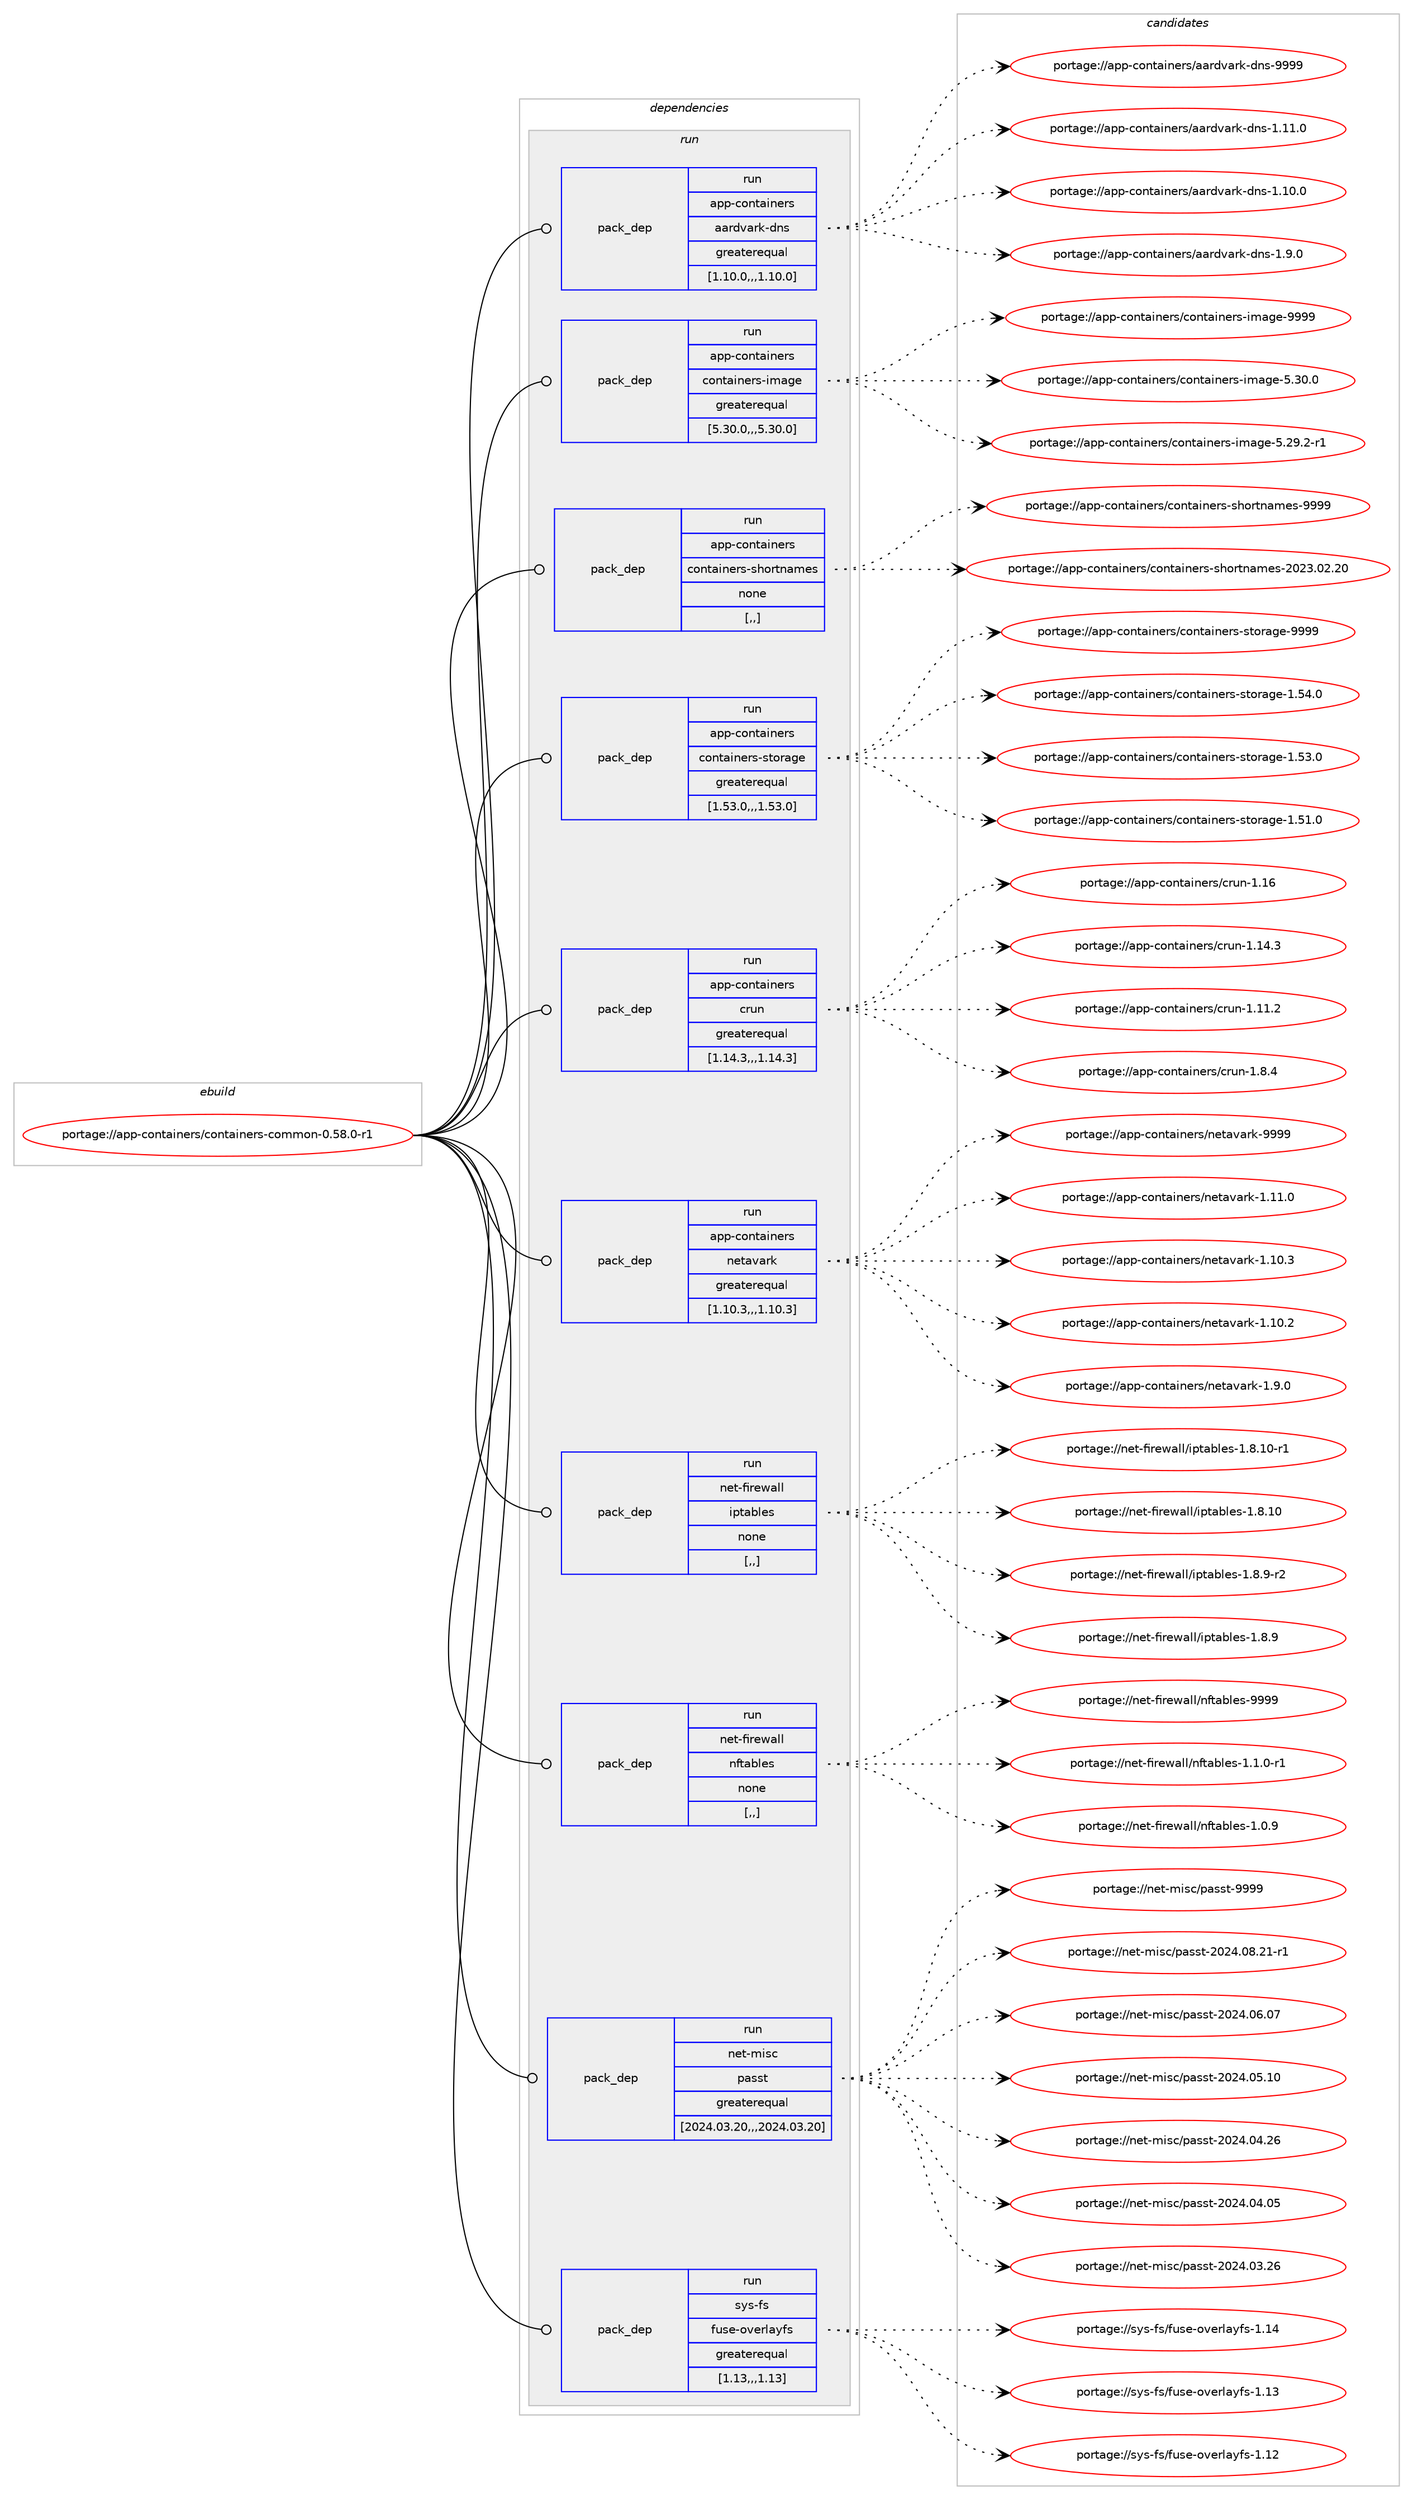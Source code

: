 digraph prolog {

# *************
# Graph options
# *************

newrank=true;
concentrate=true;
compound=true;
graph [rankdir=LR,fontname=Helvetica,fontsize=10,ranksep=1.5];#, ranksep=2.5, nodesep=0.2];
edge  [arrowhead=vee];
node  [fontname=Helvetica,fontsize=10];

# **********
# The ebuild
# **********

subgraph cluster_leftcol {
color=gray;
label=<<i>ebuild</i>>;
id [label="portage://app-containers/containers-common-0.58.0-r1", color=red, width=4, href="../app-containers/containers-common-0.58.0-r1.svg"];
}

# ****************
# The dependencies
# ****************

subgraph cluster_midcol {
color=gray;
label=<<i>dependencies</i>>;
subgraph cluster_compile {
fillcolor="#eeeeee";
style=filled;
label=<<i>compile</i>>;
}
subgraph cluster_compileandrun {
fillcolor="#eeeeee";
style=filled;
label=<<i>compile and run</i>>;
}
subgraph cluster_run {
fillcolor="#eeeeee";
style=filled;
label=<<i>run</i>>;
subgraph pack368351 {
dependency504894 [label=<<TABLE BORDER="0" CELLBORDER="1" CELLSPACING="0" CELLPADDING="4" WIDTH="220"><TR><TD ROWSPAN="6" CELLPADDING="30">pack_dep</TD></TR><TR><TD WIDTH="110">run</TD></TR><TR><TD>app-containers</TD></TR><TR><TD>aardvark-dns</TD></TR><TR><TD>greaterequal</TD></TR><TR><TD>[1.10.0,,,1.10.0]</TD></TR></TABLE>>, shape=none, color=blue];
}
id:e -> dependency504894:w [weight=20,style="solid",arrowhead="odot"];
subgraph pack368352 {
dependency504895 [label=<<TABLE BORDER="0" CELLBORDER="1" CELLSPACING="0" CELLPADDING="4" WIDTH="220"><TR><TD ROWSPAN="6" CELLPADDING="30">pack_dep</TD></TR><TR><TD WIDTH="110">run</TD></TR><TR><TD>app-containers</TD></TR><TR><TD>containers-image</TD></TR><TR><TD>greaterequal</TD></TR><TR><TD>[5.30.0,,,5.30.0]</TD></TR></TABLE>>, shape=none, color=blue];
}
id:e -> dependency504895:w [weight=20,style="solid",arrowhead="odot"];
subgraph pack368353 {
dependency504896 [label=<<TABLE BORDER="0" CELLBORDER="1" CELLSPACING="0" CELLPADDING="4" WIDTH="220"><TR><TD ROWSPAN="6" CELLPADDING="30">pack_dep</TD></TR><TR><TD WIDTH="110">run</TD></TR><TR><TD>app-containers</TD></TR><TR><TD>containers-shortnames</TD></TR><TR><TD>none</TD></TR><TR><TD>[,,]</TD></TR></TABLE>>, shape=none, color=blue];
}
id:e -> dependency504896:w [weight=20,style="solid",arrowhead="odot"];
subgraph pack368354 {
dependency504897 [label=<<TABLE BORDER="0" CELLBORDER="1" CELLSPACING="0" CELLPADDING="4" WIDTH="220"><TR><TD ROWSPAN="6" CELLPADDING="30">pack_dep</TD></TR><TR><TD WIDTH="110">run</TD></TR><TR><TD>app-containers</TD></TR><TR><TD>containers-storage</TD></TR><TR><TD>greaterequal</TD></TR><TR><TD>[1.53.0,,,1.53.0]</TD></TR></TABLE>>, shape=none, color=blue];
}
id:e -> dependency504897:w [weight=20,style="solid",arrowhead="odot"];
subgraph pack368355 {
dependency504898 [label=<<TABLE BORDER="0" CELLBORDER="1" CELLSPACING="0" CELLPADDING="4" WIDTH="220"><TR><TD ROWSPAN="6" CELLPADDING="30">pack_dep</TD></TR><TR><TD WIDTH="110">run</TD></TR><TR><TD>app-containers</TD></TR><TR><TD>crun</TD></TR><TR><TD>greaterequal</TD></TR><TR><TD>[1.14.3,,,1.14.3]</TD></TR></TABLE>>, shape=none, color=blue];
}
id:e -> dependency504898:w [weight=20,style="solid",arrowhead="odot"];
subgraph pack368356 {
dependency504899 [label=<<TABLE BORDER="0" CELLBORDER="1" CELLSPACING="0" CELLPADDING="4" WIDTH="220"><TR><TD ROWSPAN="6" CELLPADDING="30">pack_dep</TD></TR><TR><TD WIDTH="110">run</TD></TR><TR><TD>app-containers</TD></TR><TR><TD>netavark</TD></TR><TR><TD>greaterequal</TD></TR><TR><TD>[1.10.3,,,1.10.3]</TD></TR></TABLE>>, shape=none, color=blue];
}
id:e -> dependency504899:w [weight=20,style="solid",arrowhead="odot"];
subgraph pack368357 {
dependency504900 [label=<<TABLE BORDER="0" CELLBORDER="1" CELLSPACING="0" CELLPADDING="4" WIDTH="220"><TR><TD ROWSPAN="6" CELLPADDING="30">pack_dep</TD></TR><TR><TD WIDTH="110">run</TD></TR><TR><TD>net-firewall</TD></TR><TR><TD>iptables</TD></TR><TR><TD>none</TD></TR><TR><TD>[,,]</TD></TR></TABLE>>, shape=none, color=blue];
}
id:e -> dependency504900:w [weight=20,style="solid",arrowhead="odot"];
subgraph pack368358 {
dependency504901 [label=<<TABLE BORDER="0" CELLBORDER="1" CELLSPACING="0" CELLPADDING="4" WIDTH="220"><TR><TD ROWSPAN="6" CELLPADDING="30">pack_dep</TD></TR><TR><TD WIDTH="110">run</TD></TR><TR><TD>net-firewall</TD></TR><TR><TD>nftables</TD></TR><TR><TD>none</TD></TR><TR><TD>[,,]</TD></TR></TABLE>>, shape=none, color=blue];
}
id:e -> dependency504901:w [weight=20,style="solid",arrowhead="odot"];
subgraph pack368359 {
dependency504902 [label=<<TABLE BORDER="0" CELLBORDER="1" CELLSPACING="0" CELLPADDING="4" WIDTH="220"><TR><TD ROWSPAN="6" CELLPADDING="30">pack_dep</TD></TR><TR><TD WIDTH="110">run</TD></TR><TR><TD>net-misc</TD></TR><TR><TD>passt</TD></TR><TR><TD>greaterequal</TD></TR><TR><TD>[2024.03.20,,,2024.03.20]</TD></TR></TABLE>>, shape=none, color=blue];
}
id:e -> dependency504902:w [weight=20,style="solid",arrowhead="odot"];
subgraph pack368360 {
dependency504903 [label=<<TABLE BORDER="0" CELLBORDER="1" CELLSPACING="0" CELLPADDING="4" WIDTH="220"><TR><TD ROWSPAN="6" CELLPADDING="30">pack_dep</TD></TR><TR><TD WIDTH="110">run</TD></TR><TR><TD>sys-fs</TD></TR><TR><TD>fuse-overlayfs</TD></TR><TR><TD>greaterequal</TD></TR><TR><TD>[1.13,,,1.13]</TD></TR></TABLE>>, shape=none, color=blue];
}
id:e -> dependency504903:w [weight=20,style="solid",arrowhead="odot"];
}
}

# **************
# The candidates
# **************

subgraph cluster_choices {
rank=same;
color=gray;
label=<<i>candidates</i>>;

subgraph choice368351 {
color=black;
nodesep=1;
choice9711211245991111101169710511010111411547979711410011897114107451001101154557575757 [label="portage://app-containers/aardvark-dns-9999", color=red, width=4,href="../app-containers/aardvark-dns-9999.svg"];
choice97112112459911111011697105110101114115479797114100118971141074510011011545494649494648 [label="portage://app-containers/aardvark-dns-1.11.0", color=red, width=4,href="../app-containers/aardvark-dns-1.11.0.svg"];
choice97112112459911111011697105110101114115479797114100118971141074510011011545494649484648 [label="portage://app-containers/aardvark-dns-1.10.0", color=red, width=4,href="../app-containers/aardvark-dns-1.10.0.svg"];
choice971121124599111110116971051101011141154797971141001189711410745100110115454946574648 [label="portage://app-containers/aardvark-dns-1.9.0", color=red, width=4,href="../app-containers/aardvark-dns-1.9.0.svg"];
dependency504894:e -> choice9711211245991111101169710511010111411547979711410011897114107451001101154557575757:w [style=dotted,weight="100"];
dependency504894:e -> choice97112112459911111011697105110101114115479797114100118971141074510011011545494649494648:w [style=dotted,weight="100"];
dependency504894:e -> choice97112112459911111011697105110101114115479797114100118971141074510011011545494649484648:w [style=dotted,weight="100"];
dependency504894:e -> choice971121124599111110116971051101011141154797971141001189711410745100110115454946574648:w [style=dotted,weight="100"];
}
subgraph choice368352 {
color=black;
nodesep=1;
choice9711211245991111101169710511010111411547991111101169710511010111411545105109971031014557575757 [label="portage://app-containers/containers-image-9999", color=red, width=4,href="../app-containers/containers-image-9999.svg"];
choice97112112459911111011697105110101114115479911111011697105110101114115451051099710310145534651484648 [label="portage://app-containers/containers-image-5.30.0", color=red, width=4,href="../app-containers/containers-image-5.30.0.svg"];
choice971121124599111110116971051101011141154799111110116971051101011141154510510997103101455346505746504511449 [label="portage://app-containers/containers-image-5.29.2-r1", color=red, width=4,href="../app-containers/containers-image-5.29.2-r1.svg"];
dependency504895:e -> choice9711211245991111101169710511010111411547991111101169710511010111411545105109971031014557575757:w [style=dotted,weight="100"];
dependency504895:e -> choice97112112459911111011697105110101114115479911111011697105110101114115451051099710310145534651484648:w [style=dotted,weight="100"];
dependency504895:e -> choice971121124599111110116971051101011141154799111110116971051101011141154510510997103101455346505746504511449:w [style=dotted,weight="100"];
}
subgraph choice368353 {
color=black;
nodesep=1;
choice9711211245991111101169710511010111411547991111101169710511010111411545115104111114116110971091011154557575757 [label="portage://app-containers/containers-shortnames-9999", color=red, width=4,href="../app-containers/containers-shortnames-9999.svg"];
choice9711211245991111101169710511010111411547991111101169710511010111411545115104111114116110971091011154550485051464850465048 [label="portage://app-containers/containers-shortnames-2023.02.20", color=red, width=4,href="../app-containers/containers-shortnames-2023.02.20.svg"];
dependency504896:e -> choice9711211245991111101169710511010111411547991111101169710511010111411545115104111114116110971091011154557575757:w [style=dotted,weight="100"];
dependency504896:e -> choice9711211245991111101169710511010111411547991111101169710511010111411545115104111114116110971091011154550485051464850465048:w [style=dotted,weight="100"];
}
subgraph choice368354 {
color=black;
nodesep=1;
choice9711211245991111101169710511010111411547991111101169710511010111411545115116111114971031014557575757 [label="portage://app-containers/containers-storage-9999", color=red, width=4,href="../app-containers/containers-storage-9999.svg"];
choice97112112459911111011697105110101114115479911111011697105110101114115451151161111149710310145494653524648 [label="portage://app-containers/containers-storage-1.54.0", color=red, width=4,href="../app-containers/containers-storage-1.54.0.svg"];
choice97112112459911111011697105110101114115479911111011697105110101114115451151161111149710310145494653514648 [label="portage://app-containers/containers-storage-1.53.0", color=red, width=4,href="../app-containers/containers-storage-1.53.0.svg"];
choice97112112459911111011697105110101114115479911111011697105110101114115451151161111149710310145494653494648 [label="portage://app-containers/containers-storage-1.51.0", color=red, width=4,href="../app-containers/containers-storage-1.51.0.svg"];
dependency504897:e -> choice9711211245991111101169710511010111411547991111101169710511010111411545115116111114971031014557575757:w [style=dotted,weight="100"];
dependency504897:e -> choice97112112459911111011697105110101114115479911111011697105110101114115451151161111149710310145494653524648:w [style=dotted,weight="100"];
dependency504897:e -> choice97112112459911111011697105110101114115479911111011697105110101114115451151161111149710310145494653514648:w [style=dotted,weight="100"];
dependency504897:e -> choice97112112459911111011697105110101114115479911111011697105110101114115451151161111149710310145494653494648:w [style=dotted,weight="100"];
}
subgraph choice368355 {
color=black;
nodesep=1;
choice9711211245991111101169710511010111411547991141171104549464954 [label="portage://app-containers/crun-1.16", color=red, width=4,href="../app-containers/crun-1.16.svg"];
choice97112112459911111011697105110101114115479911411711045494649524651 [label="portage://app-containers/crun-1.14.3", color=red, width=4,href="../app-containers/crun-1.14.3.svg"];
choice97112112459911111011697105110101114115479911411711045494649494650 [label="portage://app-containers/crun-1.11.2", color=red, width=4,href="../app-containers/crun-1.11.2.svg"];
choice971121124599111110116971051101011141154799114117110454946564652 [label="portage://app-containers/crun-1.8.4", color=red, width=4,href="../app-containers/crun-1.8.4.svg"];
dependency504898:e -> choice9711211245991111101169710511010111411547991141171104549464954:w [style=dotted,weight="100"];
dependency504898:e -> choice97112112459911111011697105110101114115479911411711045494649524651:w [style=dotted,weight="100"];
dependency504898:e -> choice97112112459911111011697105110101114115479911411711045494649494650:w [style=dotted,weight="100"];
dependency504898:e -> choice971121124599111110116971051101011141154799114117110454946564652:w [style=dotted,weight="100"];
}
subgraph choice368356 {
color=black;
nodesep=1;
choice971121124599111110116971051101011141154711010111697118971141074557575757 [label="portage://app-containers/netavark-9999", color=red, width=4,href="../app-containers/netavark-9999.svg"];
choice9711211245991111101169710511010111411547110101116971189711410745494649494648 [label="portage://app-containers/netavark-1.11.0", color=red, width=4,href="../app-containers/netavark-1.11.0.svg"];
choice9711211245991111101169710511010111411547110101116971189711410745494649484651 [label="portage://app-containers/netavark-1.10.3", color=red, width=4,href="../app-containers/netavark-1.10.3.svg"];
choice9711211245991111101169710511010111411547110101116971189711410745494649484650 [label="portage://app-containers/netavark-1.10.2", color=red, width=4,href="../app-containers/netavark-1.10.2.svg"];
choice97112112459911111011697105110101114115471101011169711897114107454946574648 [label="portage://app-containers/netavark-1.9.0", color=red, width=4,href="../app-containers/netavark-1.9.0.svg"];
dependency504899:e -> choice971121124599111110116971051101011141154711010111697118971141074557575757:w [style=dotted,weight="100"];
dependency504899:e -> choice9711211245991111101169710511010111411547110101116971189711410745494649494648:w [style=dotted,weight="100"];
dependency504899:e -> choice9711211245991111101169710511010111411547110101116971189711410745494649484651:w [style=dotted,weight="100"];
dependency504899:e -> choice9711211245991111101169710511010111411547110101116971189711410745494649484650:w [style=dotted,weight="100"];
dependency504899:e -> choice97112112459911111011697105110101114115471101011169711897114107454946574648:w [style=dotted,weight="100"];
}
subgraph choice368357 {
color=black;
nodesep=1;
choice1101011164510210511410111997108108471051121169798108101115454946564649484511449 [label="portage://net-firewall/iptables-1.8.10-r1", color=red, width=4,href="../net-firewall/iptables-1.8.10-r1.svg"];
choice110101116451021051141011199710810847105112116979810810111545494656464948 [label="portage://net-firewall/iptables-1.8.10", color=red, width=4,href="../net-firewall/iptables-1.8.10.svg"];
choice11010111645102105114101119971081084710511211697981081011154549465646574511450 [label="portage://net-firewall/iptables-1.8.9-r2", color=red, width=4,href="../net-firewall/iptables-1.8.9-r2.svg"];
choice1101011164510210511410111997108108471051121169798108101115454946564657 [label="portage://net-firewall/iptables-1.8.9", color=red, width=4,href="../net-firewall/iptables-1.8.9.svg"];
dependency504900:e -> choice1101011164510210511410111997108108471051121169798108101115454946564649484511449:w [style=dotted,weight="100"];
dependency504900:e -> choice110101116451021051141011199710810847105112116979810810111545494656464948:w [style=dotted,weight="100"];
dependency504900:e -> choice11010111645102105114101119971081084710511211697981081011154549465646574511450:w [style=dotted,weight="100"];
dependency504900:e -> choice1101011164510210511410111997108108471051121169798108101115454946564657:w [style=dotted,weight="100"];
}
subgraph choice368358 {
color=black;
nodesep=1;
choice11010111645102105114101119971081084711010211697981081011154557575757 [label="portage://net-firewall/nftables-9999", color=red, width=4,href="../net-firewall/nftables-9999.svg"];
choice11010111645102105114101119971081084711010211697981081011154549464946484511449 [label="portage://net-firewall/nftables-1.1.0-r1", color=red, width=4,href="../net-firewall/nftables-1.1.0-r1.svg"];
choice1101011164510210511410111997108108471101021169798108101115454946484657 [label="portage://net-firewall/nftables-1.0.9", color=red, width=4,href="../net-firewall/nftables-1.0.9.svg"];
dependency504901:e -> choice11010111645102105114101119971081084711010211697981081011154557575757:w [style=dotted,weight="100"];
dependency504901:e -> choice11010111645102105114101119971081084711010211697981081011154549464946484511449:w [style=dotted,weight="100"];
dependency504901:e -> choice1101011164510210511410111997108108471101021169798108101115454946484657:w [style=dotted,weight="100"];
}
subgraph choice368359 {
color=black;
nodesep=1;
choice110101116451091051159947112971151151164557575757 [label="portage://net-misc/passt-9999", color=red, width=4,href="../net-misc/passt-9999.svg"];
choice1101011164510910511599471129711511511645504850524648564650494511449 [label="portage://net-misc/passt-2024.08.21-r1", color=red, width=4,href="../net-misc/passt-2024.08.21-r1.svg"];
choice110101116451091051159947112971151151164550485052464854464855 [label="portage://net-misc/passt-2024.06.07", color=red, width=4,href="../net-misc/passt-2024.06.07.svg"];
choice110101116451091051159947112971151151164550485052464853464948 [label="portage://net-misc/passt-2024.05.10", color=red, width=4,href="../net-misc/passt-2024.05.10.svg"];
choice110101116451091051159947112971151151164550485052464852465054 [label="portage://net-misc/passt-2024.04.26", color=red, width=4,href="../net-misc/passt-2024.04.26.svg"];
choice110101116451091051159947112971151151164550485052464852464853 [label="portage://net-misc/passt-2024.04.05", color=red, width=4,href="../net-misc/passt-2024.04.05.svg"];
choice110101116451091051159947112971151151164550485052464851465054 [label="portage://net-misc/passt-2024.03.26", color=red, width=4,href="../net-misc/passt-2024.03.26.svg"];
dependency504902:e -> choice110101116451091051159947112971151151164557575757:w [style=dotted,weight="100"];
dependency504902:e -> choice1101011164510910511599471129711511511645504850524648564650494511449:w [style=dotted,weight="100"];
dependency504902:e -> choice110101116451091051159947112971151151164550485052464854464855:w [style=dotted,weight="100"];
dependency504902:e -> choice110101116451091051159947112971151151164550485052464853464948:w [style=dotted,weight="100"];
dependency504902:e -> choice110101116451091051159947112971151151164550485052464852465054:w [style=dotted,weight="100"];
dependency504902:e -> choice110101116451091051159947112971151151164550485052464852464853:w [style=dotted,weight="100"];
dependency504902:e -> choice110101116451091051159947112971151151164550485052464851465054:w [style=dotted,weight="100"];
}
subgraph choice368360 {
color=black;
nodesep=1;
choice115121115451021154710211711510145111118101114108971211021154549464952 [label="portage://sys-fs/fuse-overlayfs-1.14", color=red, width=4,href="../sys-fs/fuse-overlayfs-1.14.svg"];
choice115121115451021154710211711510145111118101114108971211021154549464951 [label="portage://sys-fs/fuse-overlayfs-1.13", color=red, width=4,href="../sys-fs/fuse-overlayfs-1.13.svg"];
choice115121115451021154710211711510145111118101114108971211021154549464950 [label="portage://sys-fs/fuse-overlayfs-1.12", color=red, width=4,href="../sys-fs/fuse-overlayfs-1.12.svg"];
dependency504903:e -> choice115121115451021154710211711510145111118101114108971211021154549464952:w [style=dotted,weight="100"];
dependency504903:e -> choice115121115451021154710211711510145111118101114108971211021154549464951:w [style=dotted,weight="100"];
dependency504903:e -> choice115121115451021154710211711510145111118101114108971211021154549464950:w [style=dotted,weight="100"];
}
}

}
